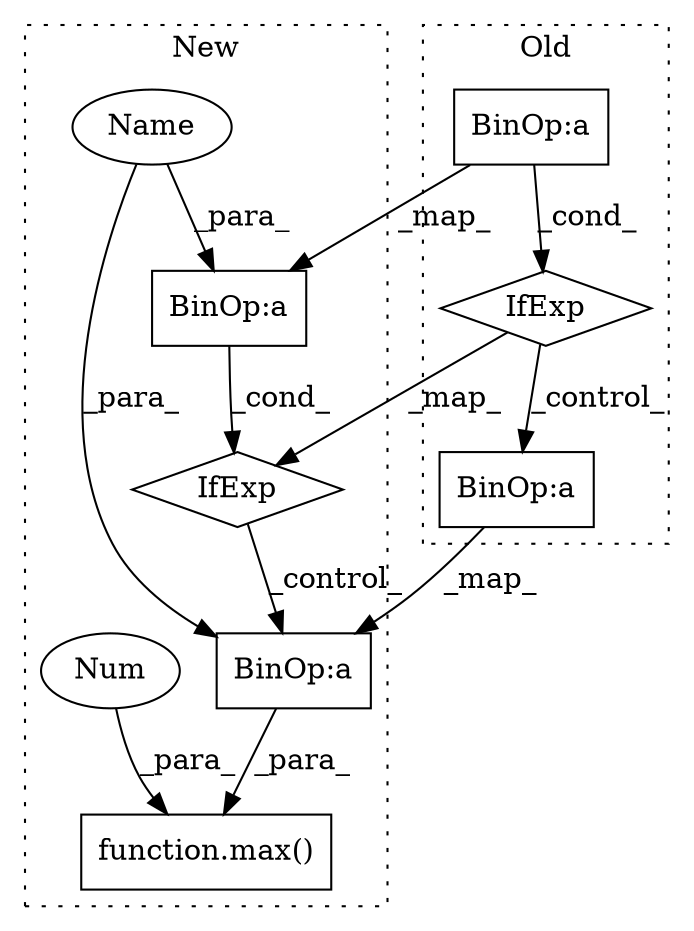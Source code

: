 digraph G {
subgraph cluster0 {
1 [label="IfExp" a="51" s="4232,4241" l="4,6" shape="diamond"];
4 [label="BinOp:a" a="82" s="4237" l="3" shape="box"];
7 [label="BinOp:a" a="82" s="4248" l="3" shape="box"];
label = "Old";
style="dotted";
}
subgraph cluster1 {
2 [label="IfExp" a="51" s="4296,4305" l="4,6" shape="diamond"];
3 [label="BinOp:a" a="82" s="4301" l="3" shape="box"];
5 [label="Name" a="87" s="4214" l="1" shape="ellipse"];
6 [label="BinOp:a" a="82" s="4312" l="3" shape="box"];
8 [label="function.max()" a="75" s="4291,4319" l="4,1" shape="box"];
9 [label="Num" a="76" s="4318" l="1" shape="ellipse"];
label = "New";
style="dotted";
}
1 -> 7 [label="_control_"];
1 -> 2 [label="_map_"];
2 -> 6 [label="_control_"];
3 -> 2 [label="_cond_"];
4 -> 3 [label="_map_"];
4 -> 1 [label="_cond_"];
5 -> 3 [label="_para_"];
5 -> 6 [label="_para_"];
6 -> 8 [label="_para_"];
7 -> 6 [label="_map_"];
9 -> 8 [label="_para_"];
}